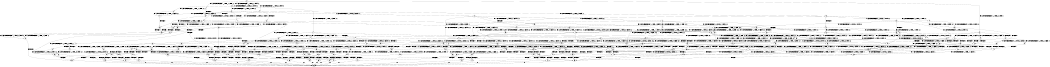 digraph BCG {
size = "7, 10.5";
center = TRUE;
node [shape = circle];
0 [peripheries = 2];
0 -> 1 [label = "EX !0 !ATOMIC_EXCH_BRANCH (1, +1, TRUE, +0, 2, TRUE) !:0:"];
0 -> 2 [label = "EX !1 !ATOMIC_EXCH_BRANCH (1, +0, TRUE, +0, 1, TRUE) !:0:"];
0 -> 3 [label = "EX !2 !ATOMIC_EXCH_BRANCH (1, +1, TRUE, +0, 3, TRUE) !:0:"];
0 -> 4 [label = "EX !0 !ATOMIC_EXCH_BRANCH (1, +1, TRUE, +0, 2, TRUE) !:0:"];
1 -> 5 [label = "TERMINATE !0"];
2 -> 6 [label = "EX !0 !ATOMIC_EXCH_BRANCH (1, +1, TRUE, +0, 2, TRUE) !:0:1:"];
2 -> 7 [label = "EX !2 !ATOMIC_EXCH_BRANCH (1, +1, TRUE, +0, 3, TRUE) !:0:1:"];
2 -> 8 [label = "EX !0 !ATOMIC_EXCH_BRANCH (1, +1, TRUE, +0, 2, TRUE) !:0:1:"];
2 -> 2 [label = "EX !1 !ATOMIC_EXCH_BRANCH (1, +0, TRUE, +0, 1, TRUE) !:0:1:"];
3 -> 9 [label = "EX !0 !ATOMIC_EXCH_BRANCH (1, +1, TRUE, +0, 2, FALSE) !:0:2:"];
3 -> 10 [label = "TERMINATE !2"];
3 -> 11 [label = "EX !1 !ATOMIC_EXCH_BRANCH (1, +0, TRUE, +0, 1, FALSE) !:0:2:"];
3 -> 12 [label = "EX !0 !ATOMIC_EXCH_BRANCH (1, +1, TRUE, +0, 2, FALSE) !:0:2:"];
4 -> 5 [label = "TERMINATE !0"];
4 -> 13 [label = "TERMINATE !0"];
4 -> 14 [label = "EX !1 !ATOMIC_EXCH_BRANCH (1, +0, TRUE, +0, 1, FALSE) !:0:"];
4 -> 15 [label = "EX !2 !ATOMIC_EXCH_BRANCH (1, +1, TRUE, +0, 3, FALSE) !:0:"];
5 -> 16 [label = "EX !1 !ATOMIC_EXCH_BRANCH (1, +0, TRUE, +0, 1, FALSE) !:1:"];
6 -> 17 [label = "EX !1 !ATOMIC_EXCH_BRANCH (1, +0, TRUE, +0, 1, FALSE) !:0:1:"];
7 -> 18 [label = "EX !1 !ATOMIC_EXCH_BRANCH (1, +0, TRUE, +0, 1, FALSE) !:0:1:2:"];
7 -> 19 [label = "TERMINATE !2"];
7 -> 20 [label = "EX !0 !ATOMIC_EXCH_BRANCH (1, +1, TRUE, +0, 2, FALSE) !:0:1:2:"];
7 -> 11 [label = "EX !1 !ATOMIC_EXCH_BRANCH (1, +0, TRUE, +0, 1, FALSE) !:0:1:2:"];
8 -> 17 [label = "EX !1 !ATOMIC_EXCH_BRANCH (1, +0, TRUE, +0, 1, FALSE) !:0:1:"];
8 -> 21 [label = "TERMINATE !0"];
8 -> 22 [label = "EX !2 !ATOMIC_EXCH_BRANCH (1, +1, TRUE, +0, 3, FALSE) !:0:1:"];
8 -> 14 [label = "EX !1 !ATOMIC_EXCH_BRANCH (1, +0, TRUE, +0, 1, FALSE) !:0:1:"];
9 -> 23 [label = "TERMINATE !0"];
10 -> 24 [label = "EX !0 !ATOMIC_EXCH_BRANCH (1, +1, TRUE, +0, 2, FALSE) !:0:"];
10 -> 25 [label = "EX !1 !ATOMIC_EXCH_BRANCH (1, +0, TRUE, +0, 1, FALSE) !:0:"];
10 -> 26 [label = "EX !0 !ATOMIC_EXCH_BRANCH (1, +1, TRUE, +0, 2, FALSE) !:0:"];
11 -> 27 [label = "EX !0 !ATOMIC_EXCH_BRANCH (1, +1, TRUE, +0, 2, TRUE) !:0:1:2:"];
11 -> 28 [label = "TERMINATE !1"];
11 -> 29 [label = "TERMINATE !2"];
11 -> 30 [label = "EX !0 !ATOMIC_EXCH_BRANCH (1, +1, TRUE, +0, 2, TRUE) !:0:1:2:"];
12 -> 23 [label = "TERMINATE !0"];
12 -> 31 [label = "TERMINATE !2"];
12 -> 32 [label = "TERMINATE !0"];
12 -> 33 [label = "EX !1 !ATOMIC_EXCH_BRANCH (1, +0, TRUE, +0, 1, FALSE) !:0:2:"];
13 -> 16 [label = "EX !1 !ATOMIC_EXCH_BRANCH (1, +0, TRUE, +0, 1, FALSE) !:1:"];
13 -> 34 [label = "EX !2 !ATOMIC_EXCH_BRANCH (1, +1, TRUE, +0, 3, FALSE) !:1:"];
13 -> 35 [label = "EX !1 !ATOMIC_EXCH_BRANCH (1, +0, TRUE, +0, 1, FALSE) !:1:"];
14 -> 36 [label = "TERMINATE !0"];
14 -> 37 [label = "TERMINATE !1"];
14 -> 38 [label = "TERMINATE !0"];
14 -> 30 [label = "EX !2 !ATOMIC_EXCH_BRANCH (1, +1, TRUE, +0, 3, TRUE) !:0:1:"];
15 -> 39 [label = "EX !2 !ATOMIC_EXCH_BRANCH (1, +0, TRUE, +1, 1, TRUE) !:0:2:"];
15 -> 40 [label = "TERMINATE !0"];
15 -> 41 [label = "EX !1 !ATOMIC_EXCH_BRANCH (1, +0, TRUE, +0, 1, FALSE) !:0:2:"];
15 -> 42 [label = "EX !2 !ATOMIC_EXCH_BRANCH (1, +0, TRUE, +1, 1, TRUE) !:0:2:"];
16 -> 43 [label = "TERMINATE !1"];
17 -> 36 [label = "TERMINATE !0"];
18 -> 27 [label = "EX !0 !ATOMIC_EXCH_BRANCH (1, +1, TRUE, +0, 2, TRUE) !:0:1:2:"];
19 -> 44 [label = "EX !1 !ATOMIC_EXCH_BRANCH (1, +0, TRUE, +0, 1, FALSE) !:0:1:"];
19 -> 45 [label = "EX !0 !ATOMIC_EXCH_BRANCH (1, +1, TRUE, +0, 2, FALSE) !:0:1:"];
19 -> 25 [label = "EX !1 !ATOMIC_EXCH_BRANCH (1, +0, TRUE, +0, 1, FALSE) !:0:1:"];
20 -> 46 [label = "EX !1 !ATOMIC_EXCH_BRANCH (1, +0, TRUE, +0, 1, FALSE) !:0:1:2:"];
20 -> 47 [label = "TERMINATE !2"];
20 -> 48 [label = "TERMINATE !0"];
20 -> 33 [label = "EX !1 !ATOMIC_EXCH_BRANCH (1, +0, TRUE, +0, 1, FALSE) !:0:1:2:"];
21 -> 16 [label = "EX !1 !ATOMIC_EXCH_BRANCH (1, +0, TRUE, +0, 1, FALSE) !:1:"];
21 -> 49 [label = "EX !2 !ATOMIC_EXCH_BRANCH (1, +1, TRUE, +0, 3, FALSE) !:1:"];
21 -> 35 [label = "EX !1 !ATOMIC_EXCH_BRANCH (1, +0, TRUE, +0, 1, FALSE) !:1:"];
22 -> 50 [label = "EX !1 !ATOMIC_EXCH_BRANCH (1, +0, TRUE, +0, 1, FALSE) !:0:1:2:"];
22 -> 51 [label = "TERMINATE !0"];
22 -> 52 [label = "EX !2 !ATOMIC_EXCH_BRANCH (1, +0, TRUE, +1, 1, TRUE) !:0:1:2:"];
22 -> 41 [label = "EX !1 !ATOMIC_EXCH_BRANCH (1, +0, TRUE, +0, 1, FALSE) !:0:1:2:"];
23 -> 53 [label = "EX !1 !ATOMIC_EXCH_BRANCH (1, +0, TRUE, +0, 1, FALSE) !:1:2:"];
24 -> 54 [label = "TERMINATE !0"];
25 -> 55 [label = "EX !0 !ATOMIC_EXCH_BRANCH (1, +1, TRUE, +0, 2, TRUE) !:0:1:"];
25 -> 56 [label = "TERMINATE !1"];
25 -> 57 [label = "EX !0 !ATOMIC_EXCH_BRANCH (1, +1, TRUE, +0, 2, TRUE) !:0:1:"];
26 -> 54 [label = "TERMINATE !0"];
26 -> 58 [label = "TERMINATE !0"];
26 -> 59 [label = "EX !1 !ATOMIC_EXCH_BRANCH (1, +0, TRUE, +0, 1, FALSE) !:0:"];
27 -> 60 [label = "TERMINATE !0"];
28 -> 61 [label = "EX !0 !ATOMIC_EXCH_BRANCH (1, +1, TRUE, +0, 2, TRUE) !:0:2:"];
28 -> 62 [label = "TERMINATE !2"];
28 -> 63 [label = "EX !0 !ATOMIC_EXCH_BRANCH (1, +1, TRUE, +0, 2, TRUE) !:0:2:"];
29 -> 55 [label = "EX !0 !ATOMIC_EXCH_BRANCH (1, +1, TRUE, +0, 2, TRUE) !:0:1:"];
29 -> 56 [label = "TERMINATE !1"];
29 -> 57 [label = "EX !0 !ATOMIC_EXCH_BRANCH (1, +1, TRUE, +0, 2, TRUE) !:0:1:"];
30 -> 60 [label = "TERMINATE !0"];
30 -> 64 [label = "TERMINATE !1"];
30 -> 65 [label = "TERMINATE !2"];
30 -> 66 [label = "TERMINATE !0"];
31 -> 54 [label = "TERMINATE !0"];
31 -> 58 [label = "TERMINATE !0"];
31 -> 59 [label = "EX !1 !ATOMIC_EXCH_BRANCH (1, +0, TRUE, +0, 1, FALSE) !:0:"];
32 -> 53 [label = "EX !1 !ATOMIC_EXCH_BRANCH (1, +0, TRUE, +0, 1, FALSE) !:1:2:"];
32 -> 67 [label = "TERMINATE !2"];
32 -> 68 [label = "EX !1 !ATOMIC_EXCH_BRANCH (1, +0, TRUE, +0, 1, FALSE) !:1:2:"];
33 -> 69 [label = "TERMINATE !0"];
33 -> 70 [label = "TERMINATE !1"];
33 -> 71 [label = "TERMINATE !2"];
33 -> 72 [label = "TERMINATE !0"];
34 -> 73 [label = "EX !2 !ATOMIC_EXCH_BRANCH (1, +0, TRUE, +1, 1, TRUE) !:1:2:"];
34 -> 74 [label = "EX !1 !ATOMIC_EXCH_BRANCH (1, +0, TRUE, +0, 1, FALSE) !:1:2:"];
34 -> 75 [label = "EX !2 !ATOMIC_EXCH_BRANCH (1, +0, TRUE, +1, 1, TRUE) !:1:2:"];
35 -> 43 [label = "TERMINATE !1"];
35 -> 76 [label = "TERMINATE !1"];
35 -> 77 [label = "EX !2 !ATOMIC_EXCH_BRANCH (1, +1, TRUE, +0, 3, TRUE) !:1:"];
36 -> 43 [label = "TERMINATE !1"];
37 -> 78 [label = "TERMINATE !0"];
37 -> 79 [label = "TERMINATE !0"];
37 -> 63 [label = "EX !2 !ATOMIC_EXCH_BRANCH (1, +1, TRUE, +0, 3, TRUE) !:0:"];
38 -> 43 [label = "TERMINATE !1"];
38 -> 76 [label = "TERMINATE !1"];
38 -> 77 [label = "EX !2 !ATOMIC_EXCH_BRANCH (1, +1, TRUE, +0, 3, TRUE) !:1:"];
39 -> 80 [label = "EX !2 !ATOMIC_EXCH_BRANCH (1, +1, TRUE, +0, 3, TRUE) !:0:2:"];
40 -> 73 [label = "EX !2 !ATOMIC_EXCH_BRANCH (1, +0, TRUE, +1, 1, TRUE) !:1:2:"];
40 -> 74 [label = "EX !1 !ATOMIC_EXCH_BRANCH (1, +0, TRUE, +0, 1, FALSE) !:1:2:"];
40 -> 75 [label = "EX !2 !ATOMIC_EXCH_BRANCH (1, +0, TRUE, +1, 1, TRUE) !:1:2:"];
41 -> 81 [label = "EX !2 !ATOMIC_EXCH_BRANCH (1, +0, TRUE, +1, 1, FALSE) !:0:1:2:"];
41 -> 82 [label = "TERMINATE !1"];
41 -> 83 [label = "TERMINATE !0"];
41 -> 84 [label = "EX !2 !ATOMIC_EXCH_BRANCH (1, +0, TRUE, +1, 1, FALSE) !:0:1:2:"];
42 -> 80 [label = "EX !2 !ATOMIC_EXCH_BRANCH (1, +1, TRUE, +0, 3, TRUE) !:0:2:"];
42 -> 85 [label = "TERMINATE !0"];
42 -> 86 [label = "EX !1 !ATOMIC_EXCH_BRANCH (1, +0, TRUE, +0, 1, TRUE) !:0:2:"];
42 -> 87 [label = "EX !2 !ATOMIC_EXCH_BRANCH (1, +1, TRUE, +0, 3, TRUE) !:0:2:"];
43 -> 88 [label = "EX !2 !ATOMIC_EXCH_BRANCH (1, +1, TRUE, +0, 3, TRUE) !:2:"];
44 -> 55 [label = "EX !0 !ATOMIC_EXCH_BRANCH (1, +1, TRUE, +0, 2, TRUE) !:0:1:"];
45 -> 89 [label = "EX !1 !ATOMIC_EXCH_BRANCH (1, +0, TRUE, +0, 1, FALSE) !:0:1:"];
45 -> 90 [label = "TERMINATE !0"];
45 -> 59 [label = "EX !1 !ATOMIC_EXCH_BRANCH (1, +0, TRUE, +0, 1, FALSE) !:0:1:"];
46 -> 69 [label = "TERMINATE !0"];
47 -> 89 [label = "EX !1 !ATOMIC_EXCH_BRANCH (1, +0, TRUE, +0, 1, FALSE) !:0:1:"];
47 -> 90 [label = "TERMINATE !0"];
47 -> 59 [label = "EX !1 !ATOMIC_EXCH_BRANCH (1, +0, TRUE, +0, 1, FALSE) !:0:1:"];
48 -> 53 [label = "EX !1 !ATOMIC_EXCH_BRANCH (1, +0, TRUE, +0, 1, FALSE) !:1:2:"];
48 -> 91 [label = "TERMINATE !2"];
48 -> 68 [label = "EX !1 !ATOMIC_EXCH_BRANCH (1, +0, TRUE, +0, 1, FALSE) !:1:2:"];
49 -> 92 [label = "EX !1 !ATOMIC_EXCH_BRANCH (1, +0, TRUE, +0, 1, FALSE) !:1:2:"];
49 -> 93 [label = "EX !2 !ATOMIC_EXCH_BRANCH (1, +0, TRUE, +1, 1, TRUE) !:1:2:"];
49 -> 74 [label = "EX !1 !ATOMIC_EXCH_BRANCH (1, +0, TRUE, +0, 1, FALSE) !:1:2:"];
50 -> 81 [label = "EX !2 !ATOMIC_EXCH_BRANCH (1, +0, TRUE, +1, 1, FALSE) !:0:1:2:"];
51 -> 92 [label = "EX !1 !ATOMIC_EXCH_BRANCH (1, +0, TRUE, +0, 1, FALSE) !:1:2:"];
51 -> 93 [label = "EX !2 !ATOMIC_EXCH_BRANCH (1, +0, TRUE, +1, 1, TRUE) !:1:2:"];
51 -> 74 [label = "EX !1 !ATOMIC_EXCH_BRANCH (1, +0, TRUE, +0, 1, FALSE) !:1:2:"];
52 -> 94 [label = "EX !1 !ATOMIC_EXCH_BRANCH (1, +0, TRUE, +0, 1, TRUE) !:0:1:2:"];
52 -> 95 [label = "TERMINATE !0"];
52 -> 96 [label = "EX !2 !ATOMIC_EXCH_BRANCH (1, +1, TRUE, +0, 3, TRUE) !:0:1:2:"];
52 -> 86 [label = "EX !1 !ATOMIC_EXCH_BRANCH (1, +0, TRUE, +0, 1, TRUE) !:0:1:2:"];
53 -> 97 [label = "TERMINATE !2"];
54 -> 98 [label = "EX !1 !ATOMIC_EXCH_BRANCH (1, +0, TRUE, +0, 1, FALSE) !:1:"];
55 -> 99 [label = "TERMINATE !0"];
56 -> 100 [label = "EX !0 !ATOMIC_EXCH_BRANCH (1, +1, TRUE, +0, 2, TRUE) !:0:"];
56 -> 101 [label = "EX !0 !ATOMIC_EXCH_BRANCH (1, +1, TRUE, +0, 2, TRUE) !:0:"];
57 -> 99 [label = "TERMINATE !0"];
57 -> 102 [label = "TERMINATE !1"];
57 -> 103 [label = "TERMINATE !0"];
58 -> 98 [label = "EX !1 !ATOMIC_EXCH_BRANCH (1, +0, TRUE, +0, 1, FALSE) !:1:"];
58 -> 104 [label = "EX !1 !ATOMIC_EXCH_BRANCH (1, +0, TRUE, +0, 1, FALSE) !:1:"];
59 -> 105 [label = "TERMINATE !0"];
59 -> 106 [label = "TERMINATE !1"];
59 -> 107 [label = "TERMINATE !0"];
60 -> 108 [label = "TERMINATE !2"];
61 -> 109 [label = "TERMINATE !0"];
62 -> 100 [label = "EX !0 !ATOMIC_EXCH_BRANCH (1, +1, TRUE, +0, 2, TRUE) !:0:"];
62 -> 101 [label = "EX !0 !ATOMIC_EXCH_BRANCH (1, +1, TRUE, +0, 2, TRUE) !:0:"];
63 -> 109 [label = "TERMINATE !0"];
63 -> 110 [label = "TERMINATE !2"];
63 -> 111 [label = "TERMINATE !0"];
64 -> 109 [label = "TERMINATE !0"];
64 -> 110 [label = "TERMINATE !2"];
64 -> 111 [label = "TERMINATE !0"];
65 -> 99 [label = "TERMINATE !0"];
65 -> 102 [label = "TERMINATE !1"];
65 -> 103 [label = "TERMINATE !0"];
66 -> 108 [label = "TERMINATE !2"];
66 -> 112 [label = "TERMINATE !1"];
66 -> 113 [label = "TERMINATE !2"];
67 -> 98 [label = "EX !1 !ATOMIC_EXCH_BRANCH (1, +0, TRUE, +0, 1, FALSE) !:1:"];
67 -> 104 [label = "EX !1 !ATOMIC_EXCH_BRANCH (1, +0, TRUE, +0, 1, FALSE) !:1:"];
68 -> 97 [label = "TERMINATE !2"];
68 -> 114 [label = "TERMINATE !1"];
68 -> 115 [label = "TERMINATE !2"];
69 -> 97 [label = "TERMINATE !2"];
70 -> 116 [label = "TERMINATE !0"];
70 -> 117 [label = "TERMINATE !2"];
70 -> 118 [label = "TERMINATE !0"];
71 -> 105 [label = "TERMINATE !0"];
71 -> 106 [label = "TERMINATE !1"];
71 -> 107 [label = "TERMINATE !0"];
72 -> 97 [label = "TERMINATE !2"];
72 -> 114 [label = "TERMINATE !1"];
72 -> 115 [label = "TERMINATE !2"];
73 -> 119 [label = "EX !2 !ATOMIC_EXCH_BRANCH (1, +1, TRUE, +0, 3, TRUE) !:1:2:"];
74 -> 120 [label = "EX !2 !ATOMIC_EXCH_BRANCH (1, +0, TRUE, +1, 1, FALSE) !:1:2:"];
74 -> 121 [label = "TERMINATE !1"];
74 -> 122 [label = "EX !2 !ATOMIC_EXCH_BRANCH (1, +0, TRUE, +1, 1, FALSE) !:1:2:"];
75 -> 119 [label = "EX !2 !ATOMIC_EXCH_BRANCH (1, +1, TRUE, +0, 3, TRUE) !:1:2:"];
75 -> 123 [label = "EX !1 !ATOMIC_EXCH_BRANCH (1, +0, TRUE, +0, 1, TRUE) !:1:2:"];
75 -> 124 [label = "EX !2 !ATOMIC_EXCH_BRANCH (1, +1, TRUE, +0, 3, TRUE) !:1:2:"];
76 -> 88 [label = "EX !2 !ATOMIC_EXCH_BRANCH (1, +1, TRUE, +0, 3, TRUE) !:2:"];
76 -> 125 [label = "EX !2 !ATOMIC_EXCH_BRANCH (1, +1, TRUE, +0, 3, TRUE) !:2:"];
77 -> 108 [label = "TERMINATE !2"];
77 -> 112 [label = "TERMINATE !1"];
77 -> 113 [label = "TERMINATE !2"];
78 -> 126 [label = "EX !2 !ATOMIC_EXCH_BRANCH (1, +1, TRUE, +0, 3, TRUE) !:1:2:"];
79 -> 126 [label = "EX !2 !ATOMIC_EXCH_BRANCH (1, +1, TRUE, +0, 3, TRUE) !:1:2:"];
79 -> 127 [label = "EX !2 !ATOMIC_EXCH_BRANCH (1, +1, TRUE, +0, 3, TRUE) !:1:2:"];
80 -> 23 [label = "TERMINATE !0"];
81 -> 69 [label = "TERMINATE !0"];
82 -> 128 [label = "EX !2 !ATOMIC_EXCH_BRANCH (1, +0, TRUE, +1, 1, FALSE) !:0:2:"];
82 -> 129 [label = "TERMINATE !0"];
82 -> 130 [label = "EX !2 !ATOMIC_EXCH_BRANCH (1, +0, TRUE, +1, 1, FALSE) !:0:2:"];
83 -> 120 [label = "EX !2 !ATOMIC_EXCH_BRANCH (1, +0, TRUE, +1, 1, FALSE) !:1:2:"];
83 -> 121 [label = "TERMINATE !1"];
83 -> 122 [label = "EX !2 !ATOMIC_EXCH_BRANCH (1, +0, TRUE, +1, 1, FALSE) !:1:2:"];
84 -> 69 [label = "TERMINATE !0"];
84 -> 70 [label = "TERMINATE !1"];
84 -> 71 [label = "TERMINATE !2"];
84 -> 72 [label = "TERMINATE !0"];
85 -> 119 [label = "EX !2 !ATOMIC_EXCH_BRANCH (1, +1, TRUE, +0, 3, TRUE) !:1:2:"];
85 -> 123 [label = "EX !1 !ATOMIC_EXCH_BRANCH (1, +0, TRUE, +0, 1, TRUE) !:1:2:"];
85 -> 124 [label = "EX !2 !ATOMIC_EXCH_BRANCH (1, +1, TRUE, +0, 3, TRUE) !:1:2:"];
86 -> 131 [label = "EX !2 !ATOMIC_EXCH_BRANCH (1, +1, TRUE, +0, 3, TRUE) !:0:1:2:"];
86 -> 95 [label = "TERMINATE !0"];
86 -> 96 [label = "EX !2 !ATOMIC_EXCH_BRANCH (1, +1, TRUE, +0, 3, TRUE) !:0:1:2:"];
86 -> 86 [label = "EX !1 !ATOMIC_EXCH_BRANCH (1, +0, TRUE, +0, 1, TRUE) !:0:1:2:"];
87 -> 23 [label = "TERMINATE !0"];
87 -> 31 [label = "TERMINATE !2"];
87 -> 32 [label = "TERMINATE !0"];
87 -> 33 [label = "EX !1 !ATOMIC_EXCH_BRANCH (1, +0, TRUE, +0, 1, FALSE) !:0:2:"];
88 -> 132 [label = "TERMINATE !2"];
89 -> 105 [label = "TERMINATE !0"];
90 -> 98 [label = "EX !1 !ATOMIC_EXCH_BRANCH (1, +0, TRUE, +0, 1, FALSE) !:1:"];
90 -> 104 [label = "EX !1 !ATOMIC_EXCH_BRANCH (1, +0, TRUE, +0, 1, FALSE) !:1:"];
91 -> 98 [label = "EX !1 !ATOMIC_EXCH_BRANCH (1, +0, TRUE, +0, 1, FALSE) !:1:"];
91 -> 104 [label = "EX !1 !ATOMIC_EXCH_BRANCH (1, +0, TRUE, +0, 1, FALSE) !:1:"];
92 -> 120 [label = "EX !2 !ATOMIC_EXCH_BRANCH (1, +0, TRUE, +1, 1, FALSE) !:1:2:"];
93 -> 133 [label = "EX !1 !ATOMIC_EXCH_BRANCH (1, +0, TRUE, +0, 1, TRUE) !:1:2:"];
93 -> 134 [label = "EX !2 !ATOMIC_EXCH_BRANCH (1, +1, TRUE, +0, 3, TRUE) !:1:2:"];
93 -> 123 [label = "EX !1 !ATOMIC_EXCH_BRANCH (1, +0, TRUE, +0, 1, TRUE) !:1:2:"];
94 -> 131 [label = "EX !2 !ATOMIC_EXCH_BRANCH (1, +1, TRUE, +0, 3, TRUE) !:0:1:2:"];
95 -> 133 [label = "EX !1 !ATOMIC_EXCH_BRANCH (1, +0, TRUE, +0, 1, TRUE) !:1:2:"];
95 -> 134 [label = "EX !2 !ATOMIC_EXCH_BRANCH (1, +1, TRUE, +0, 3, TRUE) !:1:2:"];
95 -> 123 [label = "EX !1 !ATOMIC_EXCH_BRANCH (1, +0, TRUE, +0, 1, TRUE) !:1:2:"];
96 -> 46 [label = "EX !1 !ATOMIC_EXCH_BRANCH (1, +0, TRUE, +0, 1, FALSE) !:0:1:2:"];
96 -> 47 [label = "TERMINATE !2"];
96 -> 48 [label = "TERMINATE !0"];
96 -> 33 [label = "EX !1 !ATOMIC_EXCH_BRANCH (1, +0, TRUE, +0, 1, FALSE) !:0:1:2:"];
97 -> 135 [label = "TERMINATE !1"];
98 -> 135 [label = "TERMINATE !1"];
99 -> 136 [label = "TERMINATE !1"];
100 -> 137 [label = "TERMINATE !0"];
101 -> 137 [label = "TERMINATE !0"];
101 -> 138 [label = "TERMINATE !0"];
102 -> 137 [label = "TERMINATE !0"];
102 -> 138 [label = "TERMINATE !0"];
103 -> 136 [label = "TERMINATE !1"];
103 -> 139 [label = "TERMINATE !1"];
104 -> 135 [label = "TERMINATE !1"];
104 -> 140 [label = "TERMINATE !1"];
105 -> 135 [label = "TERMINATE !1"];
106 -> 141 [label = "TERMINATE !0"];
106 -> 142 [label = "TERMINATE !0"];
107 -> 135 [label = "TERMINATE !1"];
107 -> 140 [label = "TERMINATE !1"];
108 -> 136 [label = "TERMINATE !1"];
109 -> 143 [label = "TERMINATE !2"];
110 -> 137 [label = "TERMINATE !0"];
110 -> 138 [label = "TERMINATE !0"];
111 -> 143 [label = "TERMINATE !2"];
111 -> 144 [label = "TERMINATE !2"];
112 -> 132 [label = "TERMINATE !2"];
112 -> 145 [label = "TERMINATE !2"];
113 -> 136 [label = "TERMINATE !1"];
113 -> 139 [label = "TERMINATE !1"];
114 -> 146 [label = "TERMINATE !2"];
114 -> 147 [label = "TERMINATE !2"];
115 -> 135 [label = "TERMINATE !1"];
115 -> 140 [label = "TERMINATE !1"];
116 -> 148 [label = "TERMINATE !2"];
117 -> 141 [label = "TERMINATE !0"];
117 -> 142 [label = "TERMINATE !0"];
118 -> 148 [label = "TERMINATE !2"];
118 -> 149 [label = "TERMINATE !2"];
119 -> 53 [label = "EX !1 !ATOMIC_EXCH_BRANCH (1, +0, TRUE, +0, 1, FALSE) !:1:2:"];
120 -> 97 [label = "TERMINATE !2"];
121 -> 150 [label = "EX !2 !ATOMIC_EXCH_BRANCH (1, +0, TRUE, +1, 1, FALSE) !:2:"];
121 -> 151 [label = "EX !2 !ATOMIC_EXCH_BRANCH (1, +0, TRUE, +1, 1, FALSE) !:2:"];
122 -> 97 [label = "TERMINATE !2"];
122 -> 114 [label = "TERMINATE !1"];
122 -> 115 [label = "TERMINATE !2"];
123 -> 152 [label = "EX !2 !ATOMIC_EXCH_BRANCH (1, +1, TRUE, +0, 3, TRUE) !:1:2:"];
123 -> 134 [label = "EX !2 !ATOMIC_EXCH_BRANCH (1, +1, TRUE, +0, 3, TRUE) !:1:2:"];
123 -> 123 [label = "EX !1 !ATOMIC_EXCH_BRANCH (1, +0, TRUE, +0, 1, TRUE) !:1:2:"];
124 -> 53 [label = "EX !1 !ATOMIC_EXCH_BRANCH (1, +0, TRUE, +0, 1, FALSE) !:1:2:"];
124 -> 67 [label = "TERMINATE !2"];
124 -> 68 [label = "EX !1 !ATOMIC_EXCH_BRANCH (1, +0, TRUE, +0, 1, FALSE) !:1:2:"];
125 -> 132 [label = "TERMINATE !2"];
125 -> 145 [label = "TERMINATE !2"];
126 -> 143 [label = "TERMINATE !2"];
127 -> 143 [label = "TERMINATE !2"];
127 -> 144 [label = "TERMINATE !2"];
128 -> 116 [label = "TERMINATE !0"];
129 -> 153 [label = "EX !2 !ATOMIC_EXCH_BRANCH (1, +0, TRUE, +1, 1, FALSE) !:1:2:"];
129 -> 154 [label = "EX !2 !ATOMIC_EXCH_BRANCH (1, +0, TRUE, +1, 1, FALSE) !:1:2:"];
130 -> 116 [label = "TERMINATE !0"];
130 -> 117 [label = "TERMINATE !2"];
130 -> 118 [label = "TERMINATE !0"];
131 -> 46 [label = "EX !1 !ATOMIC_EXCH_BRANCH (1, +0, TRUE, +0, 1, FALSE) !:0:1:2:"];
132 -> 155 [label = "exit"];
133 -> 152 [label = "EX !2 !ATOMIC_EXCH_BRANCH (1, +1, TRUE, +0, 3, TRUE) !:1:2:"];
134 -> 53 [label = "EX !1 !ATOMIC_EXCH_BRANCH (1, +0, TRUE, +0, 1, FALSE) !:1:2:"];
134 -> 91 [label = "TERMINATE !2"];
134 -> 68 [label = "EX !1 !ATOMIC_EXCH_BRANCH (1, +0, TRUE, +0, 1, FALSE) !:1:2:"];
135 -> 155 [label = "exit"];
136 -> 155 [label = "exit"];
137 -> 155 [label = "exit"];
138 -> 155 [label = "exit"];
139 -> 155 [label = "exit"];
140 -> 155 [label = "exit"];
141 -> 155 [label = "exit"];
142 -> 155 [label = "exit"];
143 -> 155 [label = "exit"];
144 -> 155 [label = "exit"];
145 -> 155 [label = "exit"];
146 -> 155 [label = "exit"];
147 -> 155 [label = "exit"];
148 -> 155 [label = "exit"];
149 -> 155 [label = "exit"];
150 -> 146 [label = "TERMINATE !2"];
151 -> 146 [label = "TERMINATE !2"];
151 -> 147 [label = "TERMINATE !2"];
152 -> 53 [label = "EX !1 !ATOMIC_EXCH_BRANCH (1, +0, TRUE, +0, 1, FALSE) !:1:2:"];
153 -> 148 [label = "TERMINATE !2"];
154 -> 148 [label = "TERMINATE !2"];
154 -> 149 [label = "TERMINATE !2"];
}
